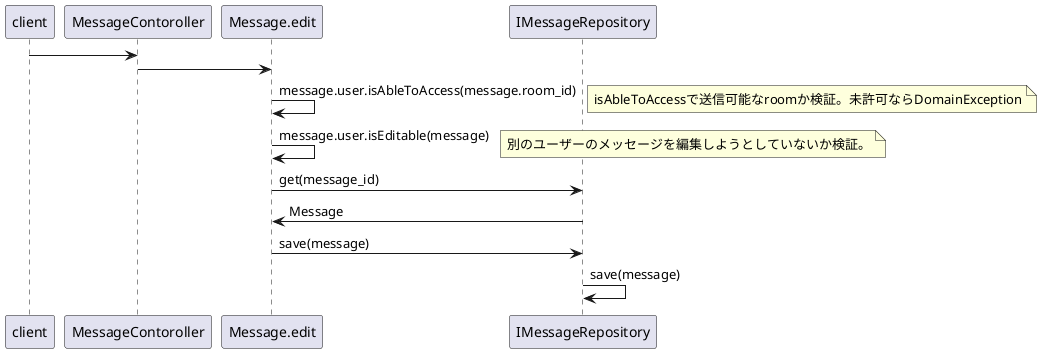 @startuml
client -> MessageContoroller
MessageContoroller -> Message.edit
Message.edit -> Message.edit:message.user.isAbleToAccess(message.room_id)
note right:isAbleToAccessで送信可能なroomか検証。未許可ならDomainException
Message.edit -> Message.edit:message.user.isEditable(message)
note right:別のユーザーのメッセージを編集しようとしていないか検証。
Message.edit -> IMessageRepository:get(message_id)
IMessageRepository -> Message.edit: Message
Message.edit -> IMessageRepository:save(message)
IMessageRepository -> IMessageRepository:save(message)
@enduml
